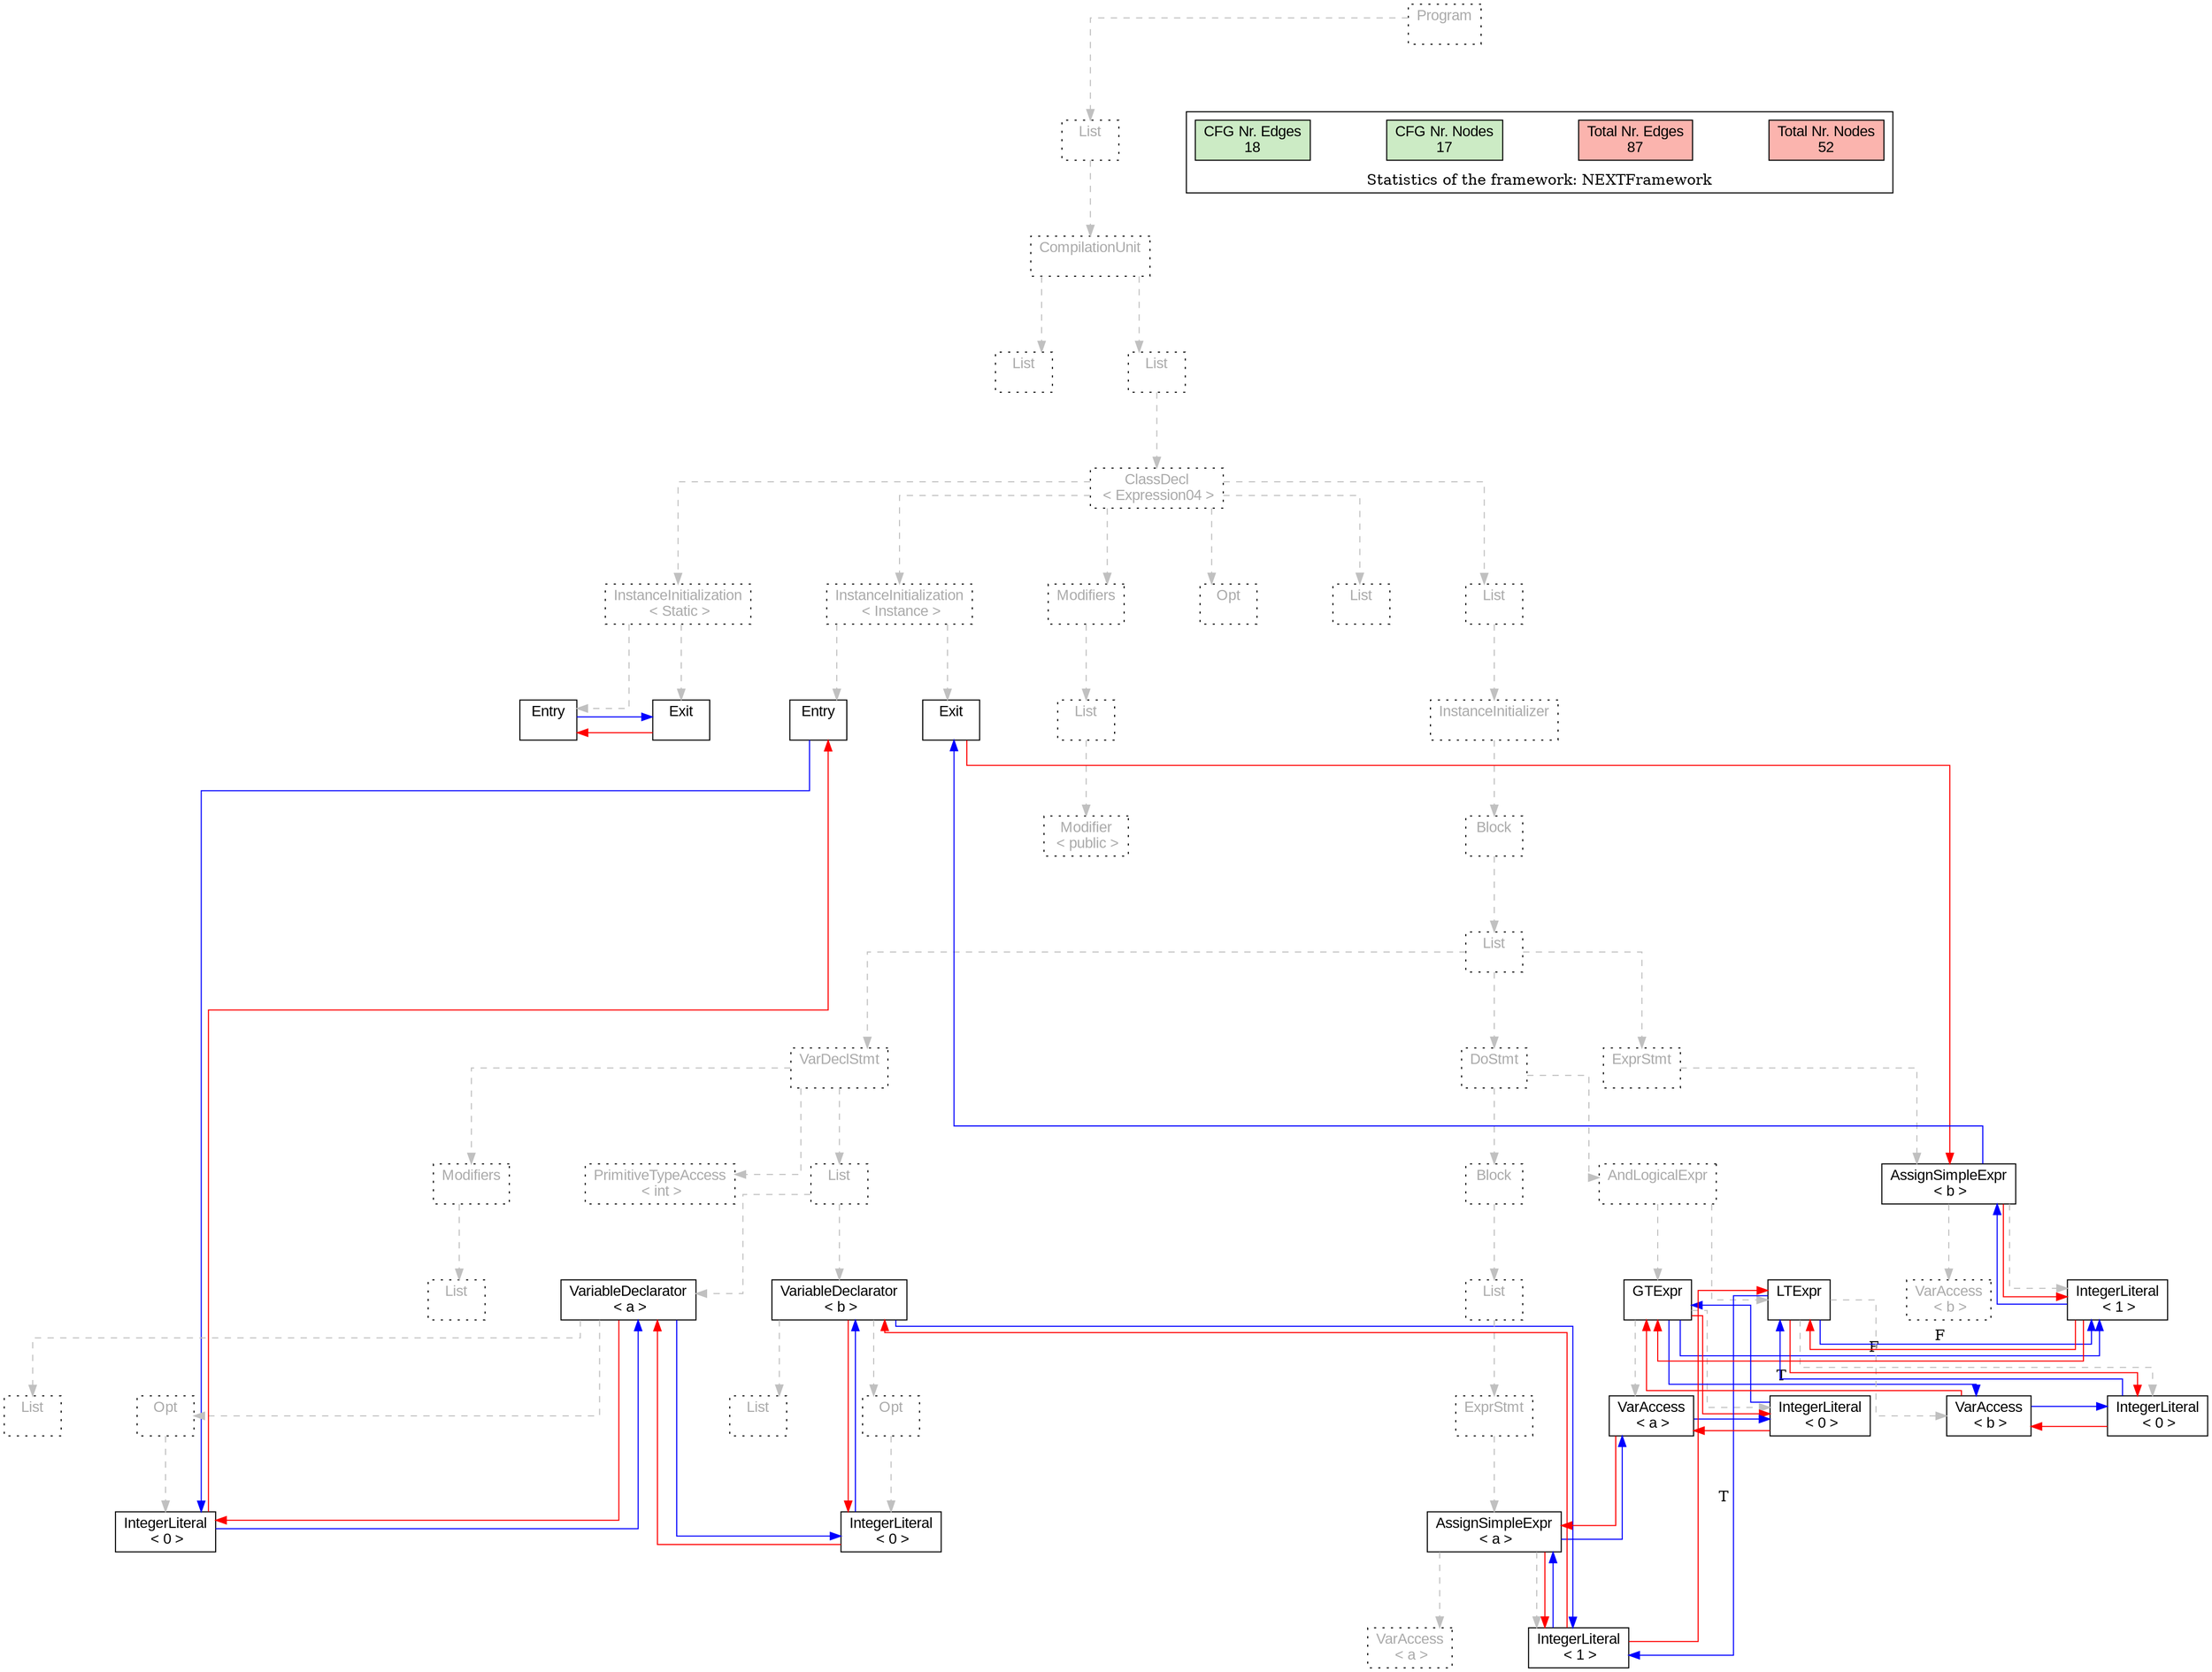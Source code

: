 digraph G {
graph [splines=ortho, nodesep="1", ranksep="1"]
node [shape=rect, fontname=Arial];
{ rank = same; "Program[0]"}
{ rank = same; "List[1]"}
{ rank = same; "CompilationUnit[2]"}
{ rank = same; "List[3]"; "List[4]"}
{ rank = same; "ClassDecl[5]"}
{ rank = same; "Modifiers[22]"; "Opt[25]"; "List[26]"; "List[27]"; "InstanceInitialization[6]"; "InstanceInitialization[14]"}
{ rank = same; "List[23]"; "InstanceInitializer[28]"; "Entry[7]"; "Exit[8]"; "Entry[15]"; "Exit[16]"}
{ rank = same; "Modifier[24]"; "Block[29]"}
{ rank = same; "List[30]"}
{ rank = same; "VarDeclStmt[31]"; "DoStmt[44]"; "ExprStmt[58]"}
{ rank = same; "Modifiers[32]"; "PrimitiveTypeAccess[34]"; "List[35]"; "Block[45]"; "AndLogicalExpr[51]"; "AssignSimpleExpr[59]"}
{ rank = same; "List[33]"; "VariableDeclarator[36]"; "VariableDeclarator[40]"; "List[46]"; "GTExpr[52]"; "LTExpr[55]"; "VarAccess[60]"; "IntegerLiteral[61]"}
{ rank = same; "List[37]"; "Opt[38]"; "List[41]"; "Opt[42]"; "ExprStmt[47]"; "VarAccess[53]"; "IntegerLiteral[54]"; "VarAccess[56]"; "IntegerLiteral[57]"}
{ rank = same; "IntegerLiteral[39]"; "IntegerLiteral[43]"; "AssignSimpleExpr[48]"}
{ rank = same; "VarAccess[49]"; "IntegerLiteral[50]"}
"Program[0]" [label="Program\n ", style= dotted   fillcolor="#eeeeee" fontcolor="#aaaaaa"  ]
"List[1]" [label="List\n ", style= dotted   fillcolor="#eeeeee" fontcolor="#aaaaaa"  ]
"CompilationUnit[2]" [label="CompilationUnit\n ", style= dotted   fillcolor="#eeeeee" fontcolor="#aaaaaa"  ]
"List[3]" [label="List\n ", style= dotted   fillcolor="#eeeeee" fontcolor="#aaaaaa"  ]
"List[4]" [label="List\n ", style= dotted   fillcolor="#eeeeee" fontcolor="#aaaaaa"  ]
"ClassDecl[5]" [label="ClassDecl\n < Expression04 >", style= dotted   fillcolor="#eeeeee" fontcolor="#aaaaaa"  ]
"Modifiers[22]" [label="Modifiers\n ", style= dotted   fillcolor="#eeeeee" fontcolor="#aaaaaa"  ]
"List[23]" [label="List\n ", style= dotted   fillcolor="#eeeeee" fontcolor="#aaaaaa"  ]
"Modifier[24]" [label="Modifier\n < public >", style= dotted   fillcolor="#eeeeee" fontcolor="#aaaaaa"  ]
"Opt[25]" [label="Opt\n ", style= dotted   fillcolor="#eeeeee" fontcolor="#aaaaaa"  ]
"List[26]" [label="List\n ", style= dotted   fillcolor="#eeeeee" fontcolor="#aaaaaa"  ]
"List[27]" [label="List\n ", style= dotted   fillcolor="#eeeeee" fontcolor="#aaaaaa"  ]
"InstanceInitializer[28]" [label="InstanceInitializer\n ", style= dotted   fillcolor="#eeeeee" fontcolor="#aaaaaa"  ]
"Block[29]" [label="Block\n ", style= dotted   fillcolor="#eeeeee" fontcolor="#aaaaaa"  ]
"List[30]" [label="List\n ", style= dotted   fillcolor="#eeeeee" fontcolor="#aaaaaa"  ]
"VarDeclStmt[31]" [label="VarDeclStmt\n ", style= dotted   fillcolor="#eeeeee" fontcolor="#aaaaaa"  ]
"Modifiers[32]" [label="Modifiers\n ", style= dotted   fillcolor="#eeeeee" fontcolor="#aaaaaa"  ]
"List[33]" [label="List\n ", style= dotted   fillcolor="#eeeeee" fontcolor="#aaaaaa"  ]
"PrimitiveTypeAccess[34]" [label="PrimitiveTypeAccess\n < int >", style= dotted   fillcolor="#eeeeee" fontcolor="#aaaaaa"  ]
"List[35]" [label="List\n ", style= dotted   fillcolor="#eeeeee" fontcolor="#aaaaaa"  ]
"VariableDeclarator[36]" [label="VariableDeclarator\n < a >", fillcolor=white   style=filled  ]
"List[37]" [label="List\n ", style= dotted   fillcolor="#eeeeee" fontcolor="#aaaaaa"  ]
"Opt[38]" [label="Opt\n ", style= dotted   fillcolor="#eeeeee" fontcolor="#aaaaaa"  ]
"IntegerLiteral[39]" [label="IntegerLiteral\n < 0 >", fillcolor=white   style=filled  ]
"VariableDeclarator[40]" [label="VariableDeclarator\n < b >", fillcolor=white   style=filled  ]
"List[41]" [label="List\n ", style= dotted   fillcolor="#eeeeee" fontcolor="#aaaaaa"  ]
"Opt[42]" [label="Opt\n ", style= dotted   fillcolor="#eeeeee" fontcolor="#aaaaaa"  ]
"IntegerLiteral[43]" [label="IntegerLiteral\n < 0 >", fillcolor=white   style=filled  ]
"DoStmt[44]" [label="DoStmt\n ", style= dotted   fillcolor="#eeeeee" fontcolor="#aaaaaa"  ]
"Block[45]" [label="Block\n ", style= dotted   fillcolor="#eeeeee" fontcolor="#aaaaaa"  ]
"List[46]" [label="List\n ", style= dotted   fillcolor="#eeeeee" fontcolor="#aaaaaa"  ]
"ExprStmt[47]" [label="ExprStmt\n ", style= dotted   fillcolor="#eeeeee" fontcolor="#aaaaaa"  ]
"AssignSimpleExpr[48]" [label="AssignSimpleExpr\n < a >", fillcolor=white   style=filled  ]
"VarAccess[49]" [label="VarAccess\n < a >", style= dotted   fillcolor="#eeeeee" fontcolor="#aaaaaa"  ]
"IntegerLiteral[50]" [label="IntegerLiteral\n < 1 >", fillcolor=white   style=filled  ]
"AndLogicalExpr[51]" [label="AndLogicalExpr\n ", style= dotted   fillcolor="#eeeeee" fontcolor="#aaaaaa"  ]
"GTExpr[52]" [label="GTExpr\n ", fillcolor=white   style=filled  ]
"VarAccess[53]" [label="VarAccess\n < a >", fillcolor=white   style=filled  ]
"IntegerLiteral[54]" [label="IntegerLiteral\n < 0 >", fillcolor=white   style=filled  ]
"LTExpr[55]" [label="LTExpr\n ", fillcolor=white   style=filled  ]
"VarAccess[56]" [label="VarAccess\n < b >", fillcolor=white   style=filled  ]
"IntegerLiteral[57]" [label="IntegerLiteral\n < 0 >", fillcolor=white   style=filled  ]
"ExprStmt[58]" [label="ExprStmt\n ", style= dotted   fillcolor="#eeeeee" fontcolor="#aaaaaa"  ]
"AssignSimpleExpr[59]" [label="AssignSimpleExpr\n < b >", fillcolor=white   style=filled  ]
"VarAccess[60]" [label="VarAccess\n < b >", style= dotted   fillcolor="#eeeeee" fontcolor="#aaaaaa"  ]
"IntegerLiteral[61]" [label="IntegerLiteral\n < 1 >", fillcolor=white   style=filled  ]
"InstanceInitialization[6]" [label="InstanceInitialization\n < Instance >", style= dotted   fillcolor="#eeeeee" fontcolor="#aaaaaa"  ]
"Entry[7]" [label="Entry\n ", fillcolor=white   style=filled  ]
"Exit[8]" [label="Exit\n ", fillcolor=white   style=filled  ]
"InstanceInitialization[14]" [label="InstanceInitialization\n < Static >", style= dotted   fillcolor="#eeeeee" fontcolor="#aaaaaa"  ]
"Entry[15]" [label="Entry\n ", fillcolor=white   style=filled  ]
"Exit[16]" [label="Exit\n ", fillcolor=white   style=filled  ]
"CompilationUnit[2]" -> "List[3]" [style=dashed, color=gray]
"List[23]" -> "Modifier[24]" [style=dashed, color=gray]
"Modifiers[22]" -> "List[23]" [style=dashed, color=gray]
"ClassDecl[5]" -> "Modifiers[22]" [style=dashed, color=gray]
"ClassDecl[5]" -> "Opt[25]" [style=dashed, color=gray]
"ClassDecl[5]" -> "List[26]" [style=dashed, color=gray]
"Modifiers[32]" -> "List[33]" [style=dashed, color=gray]
"VarDeclStmt[31]" -> "Modifiers[32]" [style=dashed, color=gray]
"VarDeclStmt[31]" -> "PrimitiveTypeAccess[34]" [style=dashed, color=gray]
"VariableDeclarator[36]" -> "List[37]" [style=dashed, color=gray]
"Opt[38]" -> "IntegerLiteral[39]" [style=dashed, color=gray]
"VariableDeclarator[36]" -> "Opt[38]" [style=dashed, color=gray]
"List[35]" -> "VariableDeclarator[36]" [style=dashed, color=gray]
"VariableDeclarator[40]" -> "List[41]" [style=dashed, color=gray]
"Opt[42]" -> "IntegerLiteral[43]" [style=dashed, color=gray]
"VariableDeclarator[40]" -> "Opt[42]" [style=dashed, color=gray]
"List[35]" -> "VariableDeclarator[40]" [style=dashed, color=gray]
"VarDeclStmt[31]" -> "List[35]" [style=dashed, color=gray]
"List[30]" -> "VarDeclStmt[31]" [style=dashed, color=gray]
"AssignSimpleExpr[48]" -> "VarAccess[49]" [style=dashed, color=gray]
"AssignSimpleExpr[48]" -> "IntegerLiteral[50]" [style=dashed, color=gray]
"ExprStmt[47]" -> "AssignSimpleExpr[48]" [style=dashed, color=gray]
"List[46]" -> "ExprStmt[47]" [style=dashed, color=gray]
"Block[45]" -> "List[46]" [style=dashed, color=gray]
"DoStmt[44]" -> "Block[45]" [style=dashed, color=gray]
"GTExpr[52]" -> "VarAccess[53]" [style=dashed, color=gray]
"GTExpr[52]" -> "IntegerLiteral[54]" [style=dashed, color=gray]
"AndLogicalExpr[51]" -> "GTExpr[52]" [style=dashed, color=gray]
"LTExpr[55]" -> "VarAccess[56]" [style=dashed, color=gray]
"LTExpr[55]" -> "IntegerLiteral[57]" [style=dashed, color=gray]
"AndLogicalExpr[51]" -> "LTExpr[55]" [style=dashed, color=gray]
"DoStmt[44]" -> "AndLogicalExpr[51]" [style=dashed, color=gray]
"List[30]" -> "DoStmt[44]" [style=dashed, color=gray]
"AssignSimpleExpr[59]" -> "VarAccess[60]" [style=dashed, color=gray]
"AssignSimpleExpr[59]" -> "IntegerLiteral[61]" [style=dashed, color=gray]
"ExprStmt[58]" -> "AssignSimpleExpr[59]" [style=dashed, color=gray]
"List[30]" -> "ExprStmt[58]" [style=dashed, color=gray]
"Block[29]" -> "List[30]" [style=dashed, color=gray]
"InstanceInitializer[28]" -> "Block[29]" [style=dashed, color=gray]
"List[27]" -> "InstanceInitializer[28]" [style=dashed, color=gray]
"ClassDecl[5]" -> "List[27]" [style=dashed, color=gray]
"InstanceInitialization[6]" -> "Entry[7]" [style=dashed, color=gray]
"InstanceInitialization[6]" -> "Exit[8]" [style=dashed, color=gray]
"InstanceInitialization[14]" -> "Entry[15]" [style=dashed, color=gray]
"InstanceInitialization[14]" -> "Exit[16]" [style=dashed, color=gray]
"ClassDecl[5]" -> "InstanceInitialization[6]" [style=dashed, color=gray]
"ClassDecl[5]" -> "InstanceInitialization[14]" [style=dashed, color=gray]
"List[4]" -> "ClassDecl[5]" [style=dashed, color=gray]
"CompilationUnit[2]" -> "List[4]" [style=dashed, color=gray]
"List[1]" -> "CompilationUnit[2]" [style=dashed, color=gray]
"Program[0]" -> "List[1]" [style=dashed, color=gray]
"Exit[16]" -> "Entry[15]" [color=red, constraint=false]
"Entry[15]" -> "Exit[16]" [color=blue, constraint=false, xlabel=" "] 
"Exit[8]" -> "AssignSimpleExpr[59]" [color=red, constraint=false]
"AssignSimpleExpr[59]" -> "Exit[8]" [color=blue, constraint=false, xlabel=" "] 
"AssignSimpleExpr[59]" -> "IntegerLiteral[61]" [color=red, constraint=false]
"IntegerLiteral[61]" -> "AssignSimpleExpr[59]" [color=blue, constraint=false, xlabel=" "] 
"IntegerLiteral[61]" -> "GTExpr[52]" [color=red, constraint=false]
"IntegerLiteral[61]" -> "LTExpr[55]" [color=red, constraint=false]
"LTExpr[55]" -> "IntegerLiteral[50]" [color=blue, constraint=false, xlabel="T "] 
"LTExpr[55]" -> "IntegerLiteral[61]" [color=blue, constraint=false, xlabel="F "] 
"LTExpr[55]" -> "IntegerLiteral[57]" [color=red, constraint=false]
"IntegerLiteral[57]" -> "LTExpr[55]" [color=blue, constraint=false, xlabel=" "] 
"IntegerLiteral[57]" -> "VarAccess[56]" [color=red, constraint=false]
"VarAccess[56]" -> "IntegerLiteral[57]" [color=blue, constraint=false, xlabel=" "] 
"VarAccess[56]" -> "GTExpr[52]" [color=red, constraint=false]
"GTExpr[52]" -> "VarAccess[56]" [color=blue, constraint=false, xlabel="T "] 
"GTExpr[52]" -> "IntegerLiteral[61]" [color=blue, constraint=false, xlabel="F "] 
"GTExpr[52]" -> "IntegerLiteral[54]" [color=red, constraint=false]
"IntegerLiteral[54]" -> "GTExpr[52]" [color=blue, constraint=false, xlabel=" "] 
"IntegerLiteral[54]" -> "VarAccess[53]" [color=red, constraint=false]
"VarAccess[53]" -> "IntegerLiteral[54]" [color=blue, constraint=false, xlabel=" "] 
"VarAccess[53]" -> "AssignSimpleExpr[48]" [color=red, constraint=false]
"AssignSimpleExpr[48]" -> "VarAccess[53]" [color=blue, constraint=false, xlabel=" "] 
"AssignSimpleExpr[48]" -> "IntegerLiteral[50]" [color=red, constraint=false]
"IntegerLiteral[50]" -> "AssignSimpleExpr[48]" [color=blue, constraint=false, xlabel=" "] 
"IntegerLiteral[50]" -> "VariableDeclarator[40]" [color=red, constraint=false]
"IntegerLiteral[50]" -> "LTExpr[55]" [color=red, constraint=false]
"VariableDeclarator[40]" -> "IntegerLiteral[50]" [color=blue, constraint=false, xlabel=" "] 
"VariableDeclarator[40]" -> "IntegerLiteral[43]" [color=red, constraint=false]
"IntegerLiteral[43]" -> "VariableDeclarator[40]" [color=blue, constraint=false, xlabel=" "] 
"IntegerLiteral[43]" -> "VariableDeclarator[36]" [color=red, constraint=false]
"VariableDeclarator[36]" -> "IntegerLiteral[43]" [color=blue, constraint=false, xlabel=" "] 
"VariableDeclarator[36]" -> "IntegerLiteral[39]" [color=red, constraint=false]
"IntegerLiteral[39]" -> "VariableDeclarator[36]" [color=blue, constraint=false, xlabel=" "] 
"IntegerLiteral[39]" -> "Entry[7]" [color=red, constraint=false]
"Entry[7]" -> "IntegerLiteral[39]" [color=blue, constraint=false, xlabel=" "] 
"List[3]" -> "List[4]" [style=invis]
"InstanceInitialization[14]" -> "InstanceInitialization[6]" -> "Modifiers[22]" -> "Opt[25]" -> "List[26]" -> "List[27]" [style=invis]
"VarDeclStmt[31]" -> "DoStmt[44]" -> "ExprStmt[58]" [style=invis]
"Modifiers[32]" -> "PrimitiveTypeAccess[34]" -> "List[35]" [style=invis]
"VariableDeclarator[36]" -> "VariableDeclarator[40]" [style=invis]
"List[37]" -> "Opt[38]" [style=invis]
"List[41]" -> "Opt[42]" [style=invis]
"Block[45]" -> "AndLogicalExpr[51]" [style=invis]
"VarAccess[49]" -> "IntegerLiteral[50]" [style=invis]
"GTExpr[52]" -> "LTExpr[55]" [style=invis]
"VarAccess[53]" -> "IntegerLiteral[54]" [style=invis]
"VarAccess[56]" -> "IntegerLiteral[57]" [style=invis]
"VarAccess[60]" -> "IntegerLiteral[61]" [style=invis]
"Entry[7]" -> "Exit[8]" [style=invis]
"Entry[15]" -> "Exit[16]" [style=invis]

subgraph cluster_legend {
{node [style=filled, fillcolor=1, colorscheme="pastel13"]
Nodes [label="Total Nr. Nodes
52", fillcolor=1]
Edges [label="Total Nr. Edges
87", fillcolor=1]
NodesCFG [label="CFG Nr. Nodes
17", fillcolor=3]
EdgesCFG [label="CFG Nr. Edges
18", fillcolor=3]
Nodes-> "Program[0]" -> NodesCFG  [style="invis"]
Edges -> "Program[0]" ->EdgesCFG [style="invis"]}
label = "Statistics of the framework: NEXTFramework"
style="solid"
ranksep=0.05
nodesep=0.01
labelloc = b
len=2
}}